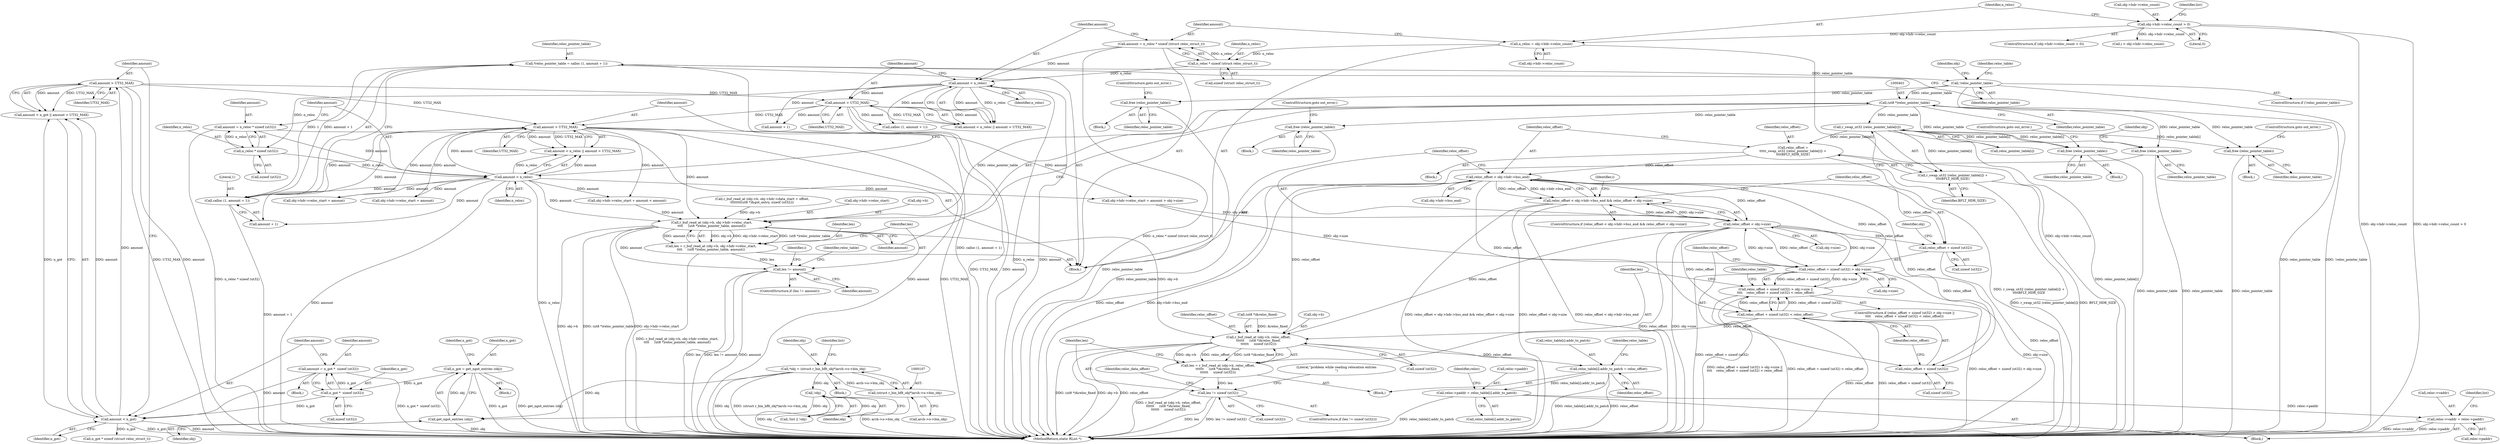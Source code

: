 digraph "0_radare2_72794dc3523bbd5bb370de3c5857cb736c387e18_0@API" {
"1000347" [label="(Call,*reloc_pointer_table = calloc (1, amount + 1))"];
"1000349" [label="(Call,calloc (1, amount + 1))"];
"1000339" [label="(Call,amount > UT32_MAX)"];
"1000336" [label="(Call,amount < n_reloc)"];
"1000328" [label="(Call,amount = n_reloc * sizeof (ut32))"];
"1000330" [label="(Call,n_reloc * sizeof (ut32))"];
"1000307" [label="(Call,amount < n_reloc)"];
"1000299" [label="(Call,amount = n_reloc * sizeof (struct reloc_struct_t))"];
"1000301" [label="(Call,n_reloc * sizeof (struct reloc_struct_t))"];
"1000292" [label="(Call,n_reloc = obj->hdr->reloc_count)"];
"1000283" [label="(Call,obj->hdr->reloc_count > 0)"];
"1000162" [label="(Call,amount > UT32_MAX)"];
"1000159" [label="(Call,amount < n_got)"];
"1000151" [label="(Call,amount = n_got *  sizeof (ut32))"];
"1000153" [label="(Call,n_got *  sizeof (ut32))"];
"1000144" [label="(Call,n_got = get_ngot_entries (obj))"];
"1000146" [label="(Call,get_ngot_entries (obj))"];
"1000104" [label="(Call,*obj = (struct r_bin_bflt_obj*)arch->o->bin_obj)"];
"1000106" [label="(Call,(struct r_bin_bflt_obj*)arch->o->bin_obj)"];
"1000128" [label="(Call,!obj)"];
"1000310" [label="(Call,amount > UT32_MAX)"];
"1000355" [label="(Call,!reloc_pointer_table)"];
"1000386" [label="(Call,free (reloc_pointer_table))"];
"1000400" [label="(Call,(ut8 *)reloc_pointer_table)"];
"1000391" [label="(Call,r_buf_read_at (obj->b, obj->hdr->reloc_start,\n\t\t\t\t     (ut8 *)reloc_pointer_table, amount))"];
"1000389" [label="(Call,len = r_buf_read_at (obj->b, obj->hdr->reloc_start,\n\t\t\t\t     (ut8 *)reloc_pointer_table, amount))"];
"1000405" [label="(Call,len != amount)"];
"1000478" [label="(Call,r_buf_read_at (obj->b, reloc_offset,\n\t\t\t\t\t\t     (ut8 *)&reloc_fixed,\n\t\t\t\t\t\t     sizeof (ut32)))"];
"1000476" [label="(Call,len = r_buf_read_at (obj->b, reloc_offset,\n\t\t\t\t\t\t     (ut8 *)&reloc_fixed,\n\t\t\t\t\t\t     sizeof (ut32)))"];
"1000490" [label="(Call,len != sizeof (ut32))"];
"1000508" [label="(Call,reloc_table[i].addr_to_patch = reloc_offset)"];
"1000535" [label="(Call,reloc->paddr = reloc_table[i].addr_to_patch)"];
"1000544" [label="(Call,reloc->vaddr = reloc->paddr)"];
"1000411" [label="(Call,free (reloc_pointer_table))"];
"1000432" [label="(Call,r_swap_ut32 (reloc_pointer_table[i]))"];
"1000429" [label="(Call,reloc_offset =\n\t\t\t\tr_swap_ut32 (reloc_pointer_table[i]) +\n\t\t\t\tBFLT_HDR_SIZE)"];
"1000439" [label="(Call,reloc_offset < obj->hdr->bss_end)"];
"1000438" [label="(Call,reloc_offset < obj->hdr->bss_end && reloc_offset < obj->size)"];
"1000446" [label="(Call,reloc_offset < obj->size)"];
"1000456" [label="(Call,reloc_offset + sizeof (ut32) > obj->size)"];
"1000455" [label="(Call,reloc_offset + sizeof (ut32) > obj->size ||\n\t\t\t\t    reloc_offset + sizeof (ut32) < reloc_offset)"];
"1000457" [label="(Call,reloc_offset + sizeof (ut32))"];
"1000464" [label="(Call,reloc_offset + sizeof (ut32) < reloc_offset)"];
"1000465" [label="(Call,reloc_offset + sizeof (ut32))"];
"1000431" [label="(Call,r_swap_ut32 (reloc_pointer_table[i]) +\n\t\t\t\tBFLT_HDR_SIZE)"];
"1000473" [label="(Call,free (reloc_pointer_table))"];
"1000499" [label="(Call,free (reloc_pointer_table))"];
"1000554" [label="(Call,free (reloc_pointer_table))"];
"1000292" [label="(Call,n_reloc = obj->hdr->reloc_count)"];
"1000509" [label="(Call,reloc_table[i].addr_to_patch)"];
"1000467" [label="(Call,sizeof (ut32))"];
"1000349" [label="(Call,calloc (1, amount + 1))"];
"1000128" [label="(Call,!obj)"];
"1000464" [label="(Call,reloc_offset + sizeof (ut32) < reloc_offset)"];
"1000462" [label="(Identifier,obj)"];
"1000311" [label="(Identifier,amount)"];
"1000151" [label="(Call,amount = n_got *  sizeof (ut32))"];
"1000386" [label="(Call,free (reloc_pointer_table))"];
"1000487" [label="(Call,sizeof (ut32))"];
"1000301" [label="(Call,n_reloc * sizeof (struct reloc_struct_t))"];
"1000290" [label="(Block,)"];
"1000479" [label="(Call,obj->b)"];
"1000494" [label="(Block,)"];
"1000390" [label="(Identifier,len)"];
"1000548" [label="(Call,reloc->paddr)"];
"1000404" [label="(ControlStructure,if (len != amount))"];
"1000146" [label="(Call,get_ngot_entries (obj))"];
"1000441" [label="(Call,obj->hdr->bss_end)"];
"1000402" [label="(Identifier,reloc_pointer_table)"];
"1000410" [label="(Identifier,reloc_table)"];
"1000461" [label="(Call,obj->size)"];
"1000162" [label="(Call,amount > UT32_MAX)"];
"1000470" [label="(Block,)"];
"1000514" [label="(Identifier,reloc_offset)"];
"1000228" [label="(Call,r_buf_read_at (obj->b, obj->hdr->data_start + offset,\n\t\t\t\t\t\t\t\t(ut8 *)&got_entry, sizeof (ut32)))"];
"1000426" [label="(Identifier,i)"];
"1000454" [label="(ControlStructure,if (reloc_offset + sizeof (ut32) > obj->size ||\n\t\t\t\t    reloc_offset + sizeof (ut32) < reloc_offset))"];
"1000154" [label="(Identifier,n_got)"];
"1000115" [label="(Identifier,list)"];
"1000306" [label="(Call,amount < n_reloc || amount > UT32_MAX)"];
"1000145" [label="(Identifier,n_got)"];
"1000447" [label="(Identifier,reloc_offset)"];
"1000356" [label="(Identifier,reloc_pointer_table)"];
"1000431" [label="(Call,r_swap_ut32 (reloc_pointer_table[i]) +\n\t\t\t\tBFLT_HDR_SIZE)"];
"1000395" [label="(Call,obj->hdr->reloc_start)"];
"1000328" [label="(Call,amount = n_reloc * sizeof (ut32))"];
"1000456" [label="(Call,reloc_offset + sizeof (ut32) > obj->size)"];
"1000144" [label="(Call,n_got = get_ngot_entries (obj))"];
"1000568" [label="(MethodReturn,static RList *)"];
"1000503" [label="(Identifier,reloc_data_offset)"];
"1000473" [label="(Call,free (reloc_pointer_table))"];
"1000335" [label="(Call,amount < n_reloc || amount > UT32_MAX)"];
"1000367" [label="(Identifier,obj)"];
"1000446" [label="(Call,reloc_offset < obj->size)"];
"1000143" [label="(Block,)"];
"1000331" [label="(Identifier,n_reloc)"];
"1000496" [label="(Literal,\"problem while reading relocation entries\n\")"];
"1000483" [label="(Call,(ut8 *)&reloc_fixed)"];
"1000458" [label="(Identifier,reloc_offset)"];
"1000340" [label="(Identifier,amount)"];
"1000432" [label="(Call,r_swap_ut32 (reloc_pointer_table[i]))"];
"1000161" [label="(Identifier,n_got)"];
"1000406" [label="(Identifier,len)"];
"1000164" [label="(Identifier,UT32_MAX)"];
"1000546" [label="(Identifier,reloc)"];
"1000457" [label="(Call,reloc_offset + sizeof (ut32))"];
"1000309" [label="(Identifier,n_reloc)"];
"1000160" [label="(Identifier,amount)"];
"1000308" [label="(Identifier,amount)"];
"1000492" [label="(Call,sizeof (ut32))"];
"1000477" [label="(Identifier,len)"];
"1000375" [label="(Call,obj->hdr->reloc_start + amount)"];
"1000341" [label="(Identifier,UT32_MAX)"];
"1000489" [label="(ControlStructure,if (len != sizeof (ut32)))"];
"1000544" [label="(Call,reloc->vaddr = reloc->paddr)"];
"1000433" [label="(Call,reloc_pointer_table[i])"];
"1000102" [label="(Block,)"];
"1000407" [label="(Identifier,amount)"];
"1000451" [label="(Block,)"];
"1000149" [label="(Identifier,n_got)"];
"1000400" [label="(Call,(ut8 *)reloc_pointer_table)"];
"1000383" [label="(Block,)"];
"1000438" [label="(Call,reloc_offset < obj->hdr->bss_end && reloc_offset < obj->size)"];
"1000558" [label="(Identifier,obj)"];
"1000405" [label="(Call,len != amount)"];
"1000310" [label="(Call,amount > UT32_MAX)"];
"1000351" [label="(Call,amount + 1)"];
"1000318" [label="(Call,calloc (1, amount + 1))"];
"1000436" [label="(Identifier,BFLT_HDR_SIZE)"];
"1000348" [label="(Identifier,reloc_pointer_table)"];
"1000387" [label="(Identifier,reloc_pointer_table)"];
"1000482" [label="(Identifier,reloc_offset)"];
"1000437" [label="(ControlStructure,if (reloc_offset < obj->hdr->bss_end && reloc_offset < obj->size))"];
"1000330" [label="(Call,n_reloc * sizeof (ut32))"];
"1000490" [label="(Call,len != sizeof (ut32))"];
"1000427" [label="(Block,)"];
"1000491" [label="(Identifier,len)"];
"1000475" [label="(ControlStructure,goto out_error;)"];
"1000294" [label="(Call,obj->hdr->reloc_count)"];
"1000545" [label="(Call,reloc->vaddr)"];
"1000448" [label="(Call,obj->size)"];
"1000303" [label="(Call,sizeof (struct reloc_struct_t))"];
"1000155" [label="(Call,sizeof (ut32))"];
"1000104" [label="(Call,*obj = (struct r_bin_bflt_obj*)arch->o->bin_obj)"];
"1000529" [label="(Block,)"];
"1000535" [label="(Call,reloc->paddr = reloc_table[i].addr_to_patch)"];
"1000359" [label="(Identifier,reloc_table)"];
"1000474" [label="(Identifier,reloc_pointer_table)"];
"1000337" [label="(Identifier,amount)"];
"1000536" [label="(Call,reloc->paddr)"];
"1000465" [label="(Call,reloc_offset + sizeof (ut32))"];
"1000147" [label="(Identifier,obj)"];
"1000108" [label="(Call,arch->o->bin_obj)"];
"1000289" [label="(Literal,0)"];
"1000354" [label="(ControlStructure,if (!reloc_pointer_table))"];
"1000299" [label="(Call,amount = n_reloc * sizeof (struct reloc_struct_t))"];
"1000320" [label="(Call,amount + 1)"];
"1000300" [label="(Identifier,amount)"];
"1000153" [label="(Call,n_got *  sizeof (ut32))"];
"1000554" [label="(Call,free (reloc_pointer_table))"];
"1000539" [label="(Call,reloc_table[i].addr_to_patch)"];
"1000106" [label="(Call,(struct r_bin_bflt_obj*)arch->o->bin_obj)"];
"1000476" [label="(Call,len = r_buf_read_at (obj->b, reloc_offset,\n\t\t\t\t\t\t     (ut8 *)&reloc_fixed,\n\t\t\t\t\t\t     sizeof (ut32)))"];
"1000282" [label="(ControlStructure,if (obj->hdr->reloc_count > 0))"];
"1000347" [label="(Call,*reloc_pointer_table = calloc (1, amount + 1))"];
"1000329" [label="(Identifier,amount)"];
"1000338" [label="(Identifier,n_reloc)"];
"1000283" [label="(Call,obj->hdr->reloc_count > 0)"];
"1000408" [label="(Block,)"];
"1000152" [label="(Identifier,amount)"];
"1000105" [label="(Identifier,obj)"];
"1000336" [label="(Call,amount < n_reloc)"];
"1000150" [label="(Block,)"];
"1000158" [label="(Call,amount < n_got || amount > UT32_MAX)"];
"1000403" [label="(Identifier,amount)"];
"1000389" [label="(Call,len = r_buf_read_at (obj->b, obj->hdr->reloc_start,\n\t\t\t\t     (ut8 *)reloc_pointer_table, amount))"];
"1000392" [label="(Call,obj->b)"];
"1000364" [label="(Call,obj->hdr->reloc_start + amount)"];
"1000439" [label="(Call,reloc_offset < obj->hdr->bss_end)"];
"1000388" [label="(ControlStructure,goto out_error;)"];
"1000307" [label="(Call,amount < n_reloc)"];
"1000562" [label="(Identifier,list)"];
"1000413" [label="(ControlStructure,goto out_error;)"];
"1000355" [label="(Call,!reloc_pointer_table)"];
"1000374" [label="(Call,obj->hdr->reloc_start + amount < amount)"];
"1000500" [label="(Identifier,reloc_pointer_table)"];
"1000411" [label="(Call,free (reloc_pointer_table))"];
"1000552" [label="(Identifier,list)"];
"1000478" [label="(Call,r_buf_read_at (obj->b, reloc_offset,\n\t\t\t\t\t\t     (ut8 *)&reloc_fixed,\n\t\t\t\t\t\t     sizeof (ut32)))"];
"1000416" [label="(Identifier,i)"];
"1000332" [label="(Call,sizeof (ut32))"];
"1000284" [label="(Call,obj->hdr->reloc_count)"];
"1000518" [label="(Identifier,reloc_table)"];
"1000499" [label="(Call,free (reloc_pointer_table))"];
"1000466" [label="(Identifier,reloc_offset)"];
"1000418" [label="(Call,i < obj->hdr->reloc_count)"];
"1000312" [label="(Identifier,UT32_MAX)"];
"1000391" [label="(Call,r_buf_read_at (obj->b, obj->hdr->reloc_start,\n\t\t\t\t     (ut8 *)reloc_pointer_table, amount))"];
"1000501" [label="(ControlStructure,goto out_error;)"];
"1000129" [label="(Identifier,obj)"];
"1000508" [label="(Call,reloc_table[i].addr_to_patch = reloc_offset)"];
"1000472" [label="(Identifier,reloc_table)"];
"1000159" [label="(Call,amount < n_got)"];
"1000125" [label="(Call,!list || !obj)"];
"1000293" [label="(Identifier,n_reloc)"];
"1000429" [label="(Call,reloc_offset =\n\t\t\t\tr_swap_ut32 (reloc_pointer_table[i]) +\n\t\t\t\tBFLT_HDR_SIZE)"];
"1000163" [label="(Identifier,amount)"];
"1000350" [label="(Literal,1)"];
"1000430" [label="(Identifier,reloc_offset)"];
"1000412" [label="(Identifier,reloc_pointer_table)"];
"1000440" [label="(Identifier,reloc_offset)"];
"1000455" [label="(Call,reloc_offset + sizeof (ut32) > obj->size ||\n\t\t\t\t    reloc_offset + sizeof (ut32) < reloc_offset)"];
"1000469" [label="(Identifier,reloc_offset)"];
"1000339" [label="(Call,amount > UT32_MAX)"];
"1000459" [label="(Call,sizeof (ut32))"];
"1000172" [label="(Call,n_got * sizeof (struct reloc_struct_t))"];
"1000363" [label="(Call,obj->hdr->reloc_start + amount > obj->size)"];
"1000302" [label="(Identifier,n_reloc)"];
"1000555" [label="(Identifier,reloc_pointer_table)"];
"1000347" -> "1000290"  [label="AST: "];
"1000347" -> "1000349"  [label="CFG: "];
"1000348" -> "1000347"  [label="AST: "];
"1000349" -> "1000347"  [label="AST: "];
"1000356" -> "1000347"  [label="CFG: "];
"1000347" -> "1000568"  [label="DDG: calloc (1, amount + 1)"];
"1000349" -> "1000347"  [label="DDG: 1"];
"1000349" -> "1000347"  [label="DDG: amount + 1"];
"1000347" -> "1000355"  [label="DDG: reloc_pointer_table"];
"1000349" -> "1000351"  [label="CFG: "];
"1000350" -> "1000349"  [label="AST: "];
"1000351" -> "1000349"  [label="AST: "];
"1000349" -> "1000568"  [label="DDG: amount + 1"];
"1000339" -> "1000349"  [label="DDG: amount"];
"1000336" -> "1000349"  [label="DDG: amount"];
"1000339" -> "1000335"  [label="AST: "];
"1000339" -> "1000341"  [label="CFG: "];
"1000340" -> "1000339"  [label="AST: "];
"1000341" -> "1000339"  [label="AST: "];
"1000335" -> "1000339"  [label="CFG: "];
"1000339" -> "1000568"  [label="DDG: amount"];
"1000339" -> "1000568"  [label="DDG: UT32_MAX"];
"1000339" -> "1000335"  [label="DDG: amount"];
"1000339" -> "1000335"  [label="DDG: UT32_MAX"];
"1000336" -> "1000339"  [label="DDG: amount"];
"1000162" -> "1000339"  [label="DDG: UT32_MAX"];
"1000310" -> "1000339"  [label="DDG: UT32_MAX"];
"1000339" -> "1000351"  [label="DDG: amount"];
"1000339" -> "1000363"  [label="DDG: amount"];
"1000339" -> "1000364"  [label="DDG: amount"];
"1000339" -> "1000374"  [label="DDG: amount"];
"1000339" -> "1000375"  [label="DDG: amount"];
"1000339" -> "1000391"  [label="DDG: amount"];
"1000336" -> "1000335"  [label="AST: "];
"1000336" -> "1000338"  [label="CFG: "];
"1000337" -> "1000336"  [label="AST: "];
"1000338" -> "1000336"  [label="AST: "];
"1000340" -> "1000336"  [label="CFG: "];
"1000335" -> "1000336"  [label="CFG: "];
"1000336" -> "1000568"  [label="DDG: n_reloc"];
"1000336" -> "1000568"  [label="DDG: amount"];
"1000336" -> "1000335"  [label="DDG: amount"];
"1000336" -> "1000335"  [label="DDG: n_reloc"];
"1000328" -> "1000336"  [label="DDG: amount"];
"1000330" -> "1000336"  [label="DDG: n_reloc"];
"1000336" -> "1000351"  [label="DDG: amount"];
"1000336" -> "1000363"  [label="DDG: amount"];
"1000336" -> "1000364"  [label="DDG: amount"];
"1000336" -> "1000374"  [label="DDG: amount"];
"1000336" -> "1000375"  [label="DDG: amount"];
"1000336" -> "1000391"  [label="DDG: amount"];
"1000328" -> "1000290"  [label="AST: "];
"1000328" -> "1000330"  [label="CFG: "];
"1000329" -> "1000328"  [label="AST: "];
"1000330" -> "1000328"  [label="AST: "];
"1000337" -> "1000328"  [label="CFG: "];
"1000328" -> "1000568"  [label="DDG: n_reloc * sizeof (ut32)"];
"1000330" -> "1000328"  [label="DDG: n_reloc"];
"1000330" -> "1000332"  [label="CFG: "];
"1000331" -> "1000330"  [label="AST: "];
"1000332" -> "1000330"  [label="AST: "];
"1000307" -> "1000330"  [label="DDG: n_reloc"];
"1000307" -> "1000306"  [label="AST: "];
"1000307" -> "1000309"  [label="CFG: "];
"1000308" -> "1000307"  [label="AST: "];
"1000309" -> "1000307"  [label="AST: "];
"1000311" -> "1000307"  [label="CFG: "];
"1000306" -> "1000307"  [label="CFG: "];
"1000307" -> "1000568"  [label="DDG: n_reloc"];
"1000307" -> "1000568"  [label="DDG: amount"];
"1000307" -> "1000306"  [label="DDG: amount"];
"1000307" -> "1000306"  [label="DDG: n_reloc"];
"1000299" -> "1000307"  [label="DDG: amount"];
"1000301" -> "1000307"  [label="DDG: n_reloc"];
"1000307" -> "1000310"  [label="DDG: amount"];
"1000307" -> "1000318"  [label="DDG: amount"];
"1000307" -> "1000320"  [label="DDG: amount"];
"1000299" -> "1000290"  [label="AST: "];
"1000299" -> "1000301"  [label="CFG: "];
"1000300" -> "1000299"  [label="AST: "];
"1000301" -> "1000299"  [label="AST: "];
"1000308" -> "1000299"  [label="CFG: "];
"1000299" -> "1000568"  [label="DDG: n_reloc * sizeof (struct reloc_struct_t)"];
"1000301" -> "1000299"  [label="DDG: n_reloc"];
"1000301" -> "1000303"  [label="CFG: "];
"1000302" -> "1000301"  [label="AST: "];
"1000303" -> "1000301"  [label="AST: "];
"1000292" -> "1000301"  [label="DDG: n_reloc"];
"1000292" -> "1000290"  [label="AST: "];
"1000292" -> "1000294"  [label="CFG: "];
"1000293" -> "1000292"  [label="AST: "];
"1000294" -> "1000292"  [label="AST: "];
"1000300" -> "1000292"  [label="CFG: "];
"1000292" -> "1000568"  [label="DDG: obj->hdr->reloc_count"];
"1000283" -> "1000292"  [label="DDG: obj->hdr->reloc_count"];
"1000283" -> "1000282"  [label="AST: "];
"1000283" -> "1000289"  [label="CFG: "];
"1000284" -> "1000283"  [label="AST: "];
"1000289" -> "1000283"  [label="AST: "];
"1000293" -> "1000283"  [label="CFG: "];
"1000562" -> "1000283"  [label="CFG: "];
"1000283" -> "1000568"  [label="DDG: obj->hdr->reloc_count"];
"1000283" -> "1000568"  [label="DDG: obj->hdr->reloc_count > 0"];
"1000283" -> "1000418"  [label="DDG: obj->hdr->reloc_count"];
"1000162" -> "1000158"  [label="AST: "];
"1000162" -> "1000164"  [label="CFG: "];
"1000163" -> "1000162"  [label="AST: "];
"1000164" -> "1000162"  [label="AST: "];
"1000158" -> "1000162"  [label="CFG: "];
"1000162" -> "1000568"  [label="DDG: UT32_MAX"];
"1000162" -> "1000568"  [label="DDG: amount"];
"1000162" -> "1000158"  [label="DDG: amount"];
"1000162" -> "1000158"  [label="DDG: UT32_MAX"];
"1000159" -> "1000162"  [label="DDG: amount"];
"1000162" -> "1000310"  [label="DDG: UT32_MAX"];
"1000159" -> "1000158"  [label="AST: "];
"1000159" -> "1000161"  [label="CFG: "];
"1000160" -> "1000159"  [label="AST: "];
"1000161" -> "1000159"  [label="AST: "];
"1000163" -> "1000159"  [label="CFG: "];
"1000158" -> "1000159"  [label="CFG: "];
"1000159" -> "1000568"  [label="DDG: amount"];
"1000159" -> "1000568"  [label="DDG: n_got"];
"1000159" -> "1000158"  [label="DDG: amount"];
"1000159" -> "1000158"  [label="DDG: n_got"];
"1000151" -> "1000159"  [label="DDG: amount"];
"1000153" -> "1000159"  [label="DDG: n_got"];
"1000159" -> "1000172"  [label="DDG: n_got"];
"1000151" -> "1000150"  [label="AST: "];
"1000151" -> "1000153"  [label="CFG: "];
"1000152" -> "1000151"  [label="AST: "];
"1000153" -> "1000151"  [label="AST: "];
"1000160" -> "1000151"  [label="CFG: "];
"1000151" -> "1000568"  [label="DDG: n_got *  sizeof (ut32)"];
"1000153" -> "1000151"  [label="DDG: n_got"];
"1000153" -> "1000155"  [label="CFG: "];
"1000154" -> "1000153"  [label="AST: "];
"1000155" -> "1000153"  [label="AST: "];
"1000144" -> "1000153"  [label="DDG: n_got"];
"1000144" -> "1000143"  [label="AST: "];
"1000144" -> "1000146"  [label="CFG: "];
"1000145" -> "1000144"  [label="AST: "];
"1000146" -> "1000144"  [label="AST: "];
"1000149" -> "1000144"  [label="CFG: "];
"1000144" -> "1000568"  [label="DDG: n_got"];
"1000144" -> "1000568"  [label="DDG: get_ngot_entries (obj)"];
"1000146" -> "1000144"  [label="DDG: obj"];
"1000146" -> "1000147"  [label="CFG: "];
"1000147" -> "1000146"  [label="AST: "];
"1000146" -> "1000568"  [label="DDG: obj"];
"1000104" -> "1000146"  [label="DDG: obj"];
"1000128" -> "1000146"  [label="DDG: obj"];
"1000104" -> "1000102"  [label="AST: "];
"1000104" -> "1000106"  [label="CFG: "];
"1000105" -> "1000104"  [label="AST: "];
"1000106" -> "1000104"  [label="AST: "];
"1000115" -> "1000104"  [label="CFG: "];
"1000104" -> "1000568"  [label="DDG: obj"];
"1000104" -> "1000568"  [label="DDG: (struct r_bin_bflt_obj*)arch->o->bin_obj"];
"1000106" -> "1000104"  [label="DDG: arch->o->bin_obj"];
"1000104" -> "1000128"  [label="DDG: obj"];
"1000106" -> "1000108"  [label="CFG: "];
"1000107" -> "1000106"  [label="AST: "];
"1000108" -> "1000106"  [label="AST: "];
"1000106" -> "1000568"  [label="DDG: arch->o->bin_obj"];
"1000128" -> "1000125"  [label="AST: "];
"1000128" -> "1000129"  [label="CFG: "];
"1000129" -> "1000128"  [label="AST: "];
"1000125" -> "1000128"  [label="CFG: "];
"1000128" -> "1000568"  [label="DDG: obj"];
"1000128" -> "1000125"  [label="DDG: obj"];
"1000310" -> "1000306"  [label="AST: "];
"1000310" -> "1000312"  [label="CFG: "];
"1000311" -> "1000310"  [label="AST: "];
"1000312" -> "1000310"  [label="AST: "];
"1000306" -> "1000310"  [label="CFG: "];
"1000310" -> "1000568"  [label="DDG: UT32_MAX"];
"1000310" -> "1000568"  [label="DDG: amount"];
"1000310" -> "1000306"  [label="DDG: amount"];
"1000310" -> "1000306"  [label="DDG: UT32_MAX"];
"1000310" -> "1000318"  [label="DDG: amount"];
"1000310" -> "1000320"  [label="DDG: amount"];
"1000355" -> "1000354"  [label="AST: "];
"1000355" -> "1000356"  [label="CFG: "];
"1000356" -> "1000355"  [label="AST: "];
"1000359" -> "1000355"  [label="CFG: "];
"1000367" -> "1000355"  [label="CFG: "];
"1000355" -> "1000568"  [label="DDG: reloc_pointer_table"];
"1000355" -> "1000568"  [label="DDG: !reloc_pointer_table"];
"1000355" -> "1000386"  [label="DDG: reloc_pointer_table"];
"1000355" -> "1000400"  [label="DDG: reloc_pointer_table"];
"1000386" -> "1000383"  [label="AST: "];
"1000386" -> "1000387"  [label="CFG: "];
"1000387" -> "1000386"  [label="AST: "];
"1000388" -> "1000386"  [label="CFG: "];
"1000386" -> "1000568"  [label="DDG: reloc_pointer_table"];
"1000400" -> "1000391"  [label="AST: "];
"1000400" -> "1000402"  [label="CFG: "];
"1000401" -> "1000400"  [label="AST: "];
"1000402" -> "1000400"  [label="AST: "];
"1000403" -> "1000400"  [label="CFG: "];
"1000400" -> "1000391"  [label="DDG: reloc_pointer_table"];
"1000400" -> "1000411"  [label="DDG: reloc_pointer_table"];
"1000400" -> "1000432"  [label="DDG: reloc_pointer_table"];
"1000400" -> "1000473"  [label="DDG: reloc_pointer_table"];
"1000400" -> "1000499"  [label="DDG: reloc_pointer_table"];
"1000400" -> "1000554"  [label="DDG: reloc_pointer_table"];
"1000391" -> "1000389"  [label="AST: "];
"1000391" -> "1000403"  [label="CFG: "];
"1000392" -> "1000391"  [label="AST: "];
"1000395" -> "1000391"  [label="AST: "];
"1000403" -> "1000391"  [label="AST: "];
"1000389" -> "1000391"  [label="CFG: "];
"1000391" -> "1000568"  [label="DDG: obj->b"];
"1000391" -> "1000568"  [label="DDG: (ut8 *)reloc_pointer_table"];
"1000391" -> "1000568"  [label="DDG: obj->hdr->reloc_start"];
"1000391" -> "1000389"  [label="DDG: obj->b"];
"1000391" -> "1000389"  [label="DDG: obj->hdr->reloc_start"];
"1000391" -> "1000389"  [label="DDG: (ut8 *)reloc_pointer_table"];
"1000391" -> "1000389"  [label="DDG: amount"];
"1000228" -> "1000391"  [label="DDG: obj->b"];
"1000374" -> "1000391"  [label="DDG: amount"];
"1000391" -> "1000405"  [label="DDG: amount"];
"1000391" -> "1000478"  [label="DDG: obj->b"];
"1000389" -> "1000290"  [label="AST: "];
"1000390" -> "1000389"  [label="AST: "];
"1000406" -> "1000389"  [label="CFG: "];
"1000389" -> "1000568"  [label="DDG: r_buf_read_at (obj->b, obj->hdr->reloc_start,\n\t\t\t\t     (ut8 *)reloc_pointer_table, amount)"];
"1000389" -> "1000405"  [label="DDG: len"];
"1000405" -> "1000404"  [label="AST: "];
"1000405" -> "1000407"  [label="CFG: "];
"1000406" -> "1000405"  [label="AST: "];
"1000407" -> "1000405"  [label="AST: "];
"1000410" -> "1000405"  [label="CFG: "];
"1000416" -> "1000405"  [label="CFG: "];
"1000405" -> "1000568"  [label="DDG: len != amount"];
"1000405" -> "1000568"  [label="DDG: amount"];
"1000405" -> "1000568"  [label="DDG: len"];
"1000478" -> "1000476"  [label="AST: "];
"1000478" -> "1000487"  [label="CFG: "];
"1000479" -> "1000478"  [label="AST: "];
"1000482" -> "1000478"  [label="AST: "];
"1000483" -> "1000478"  [label="AST: "];
"1000487" -> "1000478"  [label="AST: "];
"1000476" -> "1000478"  [label="CFG: "];
"1000478" -> "1000568"  [label="DDG: (ut8 *)&reloc_fixed"];
"1000478" -> "1000568"  [label="DDG: obj->b"];
"1000478" -> "1000568"  [label="DDG: reloc_offset"];
"1000478" -> "1000476"  [label="DDG: obj->b"];
"1000478" -> "1000476"  [label="DDG: reloc_offset"];
"1000478" -> "1000476"  [label="DDG: (ut8 *)&reloc_fixed"];
"1000464" -> "1000478"  [label="DDG: reloc_offset"];
"1000439" -> "1000478"  [label="DDG: reloc_offset"];
"1000446" -> "1000478"  [label="DDG: reloc_offset"];
"1000483" -> "1000478"  [label="DDG: &reloc_fixed"];
"1000478" -> "1000508"  [label="DDG: reloc_offset"];
"1000476" -> "1000451"  [label="AST: "];
"1000477" -> "1000476"  [label="AST: "];
"1000491" -> "1000476"  [label="CFG: "];
"1000476" -> "1000568"  [label="DDG: r_buf_read_at (obj->b, reloc_offset,\n\t\t\t\t\t\t     (ut8 *)&reloc_fixed,\n\t\t\t\t\t\t     sizeof (ut32))"];
"1000476" -> "1000490"  [label="DDG: len"];
"1000490" -> "1000489"  [label="AST: "];
"1000490" -> "1000492"  [label="CFG: "];
"1000491" -> "1000490"  [label="AST: "];
"1000492" -> "1000490"  [label="AST: "];
"1000496" -> "1000490"  [label="CFG: "];
"1000503" -> "1000490"  [label="CFG: "];
"1000490" -> "1000568"  [label="DDG: len"];
"1000490" -> "1000568"  [label="DDG: len != sizeof (ut32)"];
"1000508" -> "1000451"  [label="AST: "];
"1000508" -> "1000514"  [label="CFG: "];
"1000509" -> "1000508"  [label="AST: "];
"1000514" -> "1000508"  [label="AST: "];
"1000518" -> "1000508"  [label="CFG: "];
"1000508" -> "1000568"  [label="DDG: reloc_table[i].addr_to_patch"];
"1000508" -> "1000568"  [label="DDG: reloc_offset"];
"1000508" -> "1000535"  [label="DDG: reloc_table[i].addr_to_patch"];
"1000535" -> "1000529"  [label="AST: "];
"1000535" -> "1000539"  [label="CFG: "];
"1000536" -> "1000535"  [label="AST: "];
"1000539" -> "1000535"  [label="AST: "];
"1000546" -> "1000535"  [label="CFG: "];
"1000535" -> "1000568"  [label="DDG: reloc_table[i].addr_to_patch"];
"1000535" -> "1000544"  [label="DDG: reloc->paddr"];
"1000544" -> "1000529"  [label="AST: "];
"1000544" -> "1000548"  [label="CFG: "];
"1000545" -> "1000544"  [label="AST: "];
"1000548" -> "1000544"  [label="AST: "];
"1000552" -> "1000544"  [label="CFG: "];
"1000544" -> "1000568"  [label="DDG: reloc->paddr"];
"1000544" -> "1000568"  [label="DDG: reloc->vaddr"];
"1000411" -> "1000408"  [label="AST: "];
"1000411" -> "1000412"  [label="CFG: "];
"1000412" -> "1000411"  [label="AST: "];
"1000413" -> "1000411"  [label="CFG: "];
"1000411" -> "1000568"  [label="DDG: reloc_pointer_table"];
"1000432" -> "1000431"  [label="AST: "];
"1000432" -> "1000433"  [label="CFG: "];
"1000433" -> "1000432"  [label="AST: "];
"1000436" -> "1000432"  [label="CFG: "];
"1000432" -> "1000568"  [label="DDG: reloc_pointer_table[i]"];
"1000432" -> "1000429"  [label="DDG: reloc_pointer_table[i]"];
"1000432" -> "1000431"  [label="DDG: reloc_pointer_table[i]"];
"1000432" -> "1000473"  [label="DDG: reloc_pointer_table[i]"];
"1000432" -> "1000499"  [label="DDG: reloc_pointer_table[i]"];
"1000432" -> "1000554"  [label="DDG: reloc_pointer_table[i]"];
"1000429" -> "1000427"  [label="AST: "];
"1000429" -> "1000431"  [label="CFG: "];
"1000430" -> "1000429"  [label="AST: "];
"1000431" -> "1000429"  [label="AST: "];
"1000440" -> "1000429"  [label="CFG: "];
"1000429" -> "1000568"  [label="DDG: r_swap_ut32 (reloc_pointer_table[i]) +\n\t\t\t\tBFLT_HDR_SIZE"];
"1000429" -> "1000439"  [label="DDG: reloc_offset"];
"1000439" -> "1000438"  [label="AST: "];
"1000439" -> "1000441"  [label="CFG: "];
"1000440" -> "1000439"  [label="AST: "];
"1000441" -> "1000439"  [label="AST: "];
"1000447" -> "1000439"  [label="CFG: "];
"1000438" -> "1000439"  [label="CFG: "];
"1000439" -> "1000568"  [label="DDG: reloc_offset"];
"1000439" -> "1000568"  [label="DDG: obj->hdr->bss_end"];
"1000439" -> "1000438"  [label="DDG: reloc_offset"];
"1000439" -> "1000438"  [label="DDG: obj->hdr->bss_end"];
"1000439" -> "1000446"  [label="DDG: reloc_offset"];
"1000439" -> "1000456"  [label="DDG: reloc_offset"];
"1000439" -> "1000457"  [label="DDG: reloc_offset"];
"1000439" -> "1000464"  [label="DDG: reloc_offset"];
"1000439" -> "1000465"  [label="DDG: reloc_offset"];
"1000438" -> "1000437"  [label="AST: "];
"1000438" -> "1000446"  [label="CFG: "];
"1000446" -> "1000438"  [label="AST: "];
"1000458" -> "1000438"  [label="CFG: "];
"1000426" -> "1000438"  [label="CFG: "];
"1000438" -> "1000568"  [label="DDG: reloc_offset < obj->hdr->bss_end && reloc_offset < obj->size"];
"1000438" -> "1000568"  [label="DDG: reloc_offset < obj->size"];
"1000438" -> "1000568"  [label="DDG: reloc_offset < obj->hdr->bss_end"];
"1000446" -> "1000438"  [label="DDG: reloc_offset"];
"1000446" -> "1000438"  [label="DDG: obj->size"];
"1000446" -> "1000448"  [label="CFG: "];
"1000447" -> "1000446"  [label="AST: "];
"1000448" -> "1000446"  [label="AST: "];
"1000446" -> "1000568"  [label="DDG: reloc_offset"];
"1000446" -> "1000568"  [label="DDG: obj->size"];
"1000456" -> "1000446"  [label="DDG: obj->size"];
"1000363" -> "1000446"  [label="DDG: obj->size"];
"1000446" -> "1000456"  [label="DDG: reloc_offset"];
"1000446" -> "1000456"  [label="DDG: obj->size"];
"1000446" -> "1000457"  [label="DDG: reloc_offset"];
"1000446" -> "1000464"  [label="DDG: reloc_offset"];
"1000446" -> "1000465"  [label="DDG: reloc_offset"];
"1000456" -> "1000455"  [label="AST: "];
"1000456" -> "1000461"  [label="CFG: "];
"1000457" -> "1000456"  [label="AST: "];
"1000461" -> "1000456"  [label="AST: "];
"1000466" -> "1000456"  [label="CFG: "];
"1000455" -> "1000456"  [label="CFG: "];
"1000456" -> "1000568"  [label="DDG: obj->size"];
"1000456" -> "1000568"  [label="DDG: reloc_offset + sizeof (ut32)"];
"1000456" -> "1000455"  [label="DDG: reloc_offset + sizeof (ut32)"];
"1000456" -> "1000455"  [label="DDG: obj->size"];
"1000363" -> "1000456"  [label="DDG: obj->size"];
"1000455" -> "1000454"  [label="AST: "];
"1000455" -> "1000464"  [label="CFG: "];
"1000464" -> "1000455"  [label="AST: "];
"1000472" -> "1000455"  [label="CFG: "];
"1000477" -> "1000455"  [label="CFG: "];
"1000455" -> "1000568"  [label="DDG: reloc_offset + sizeof (ut32) > obj->size ||\n\t\t\t\t    reloc_offset + sizeof (ut32) < reloc_offset"];
"1000455" -> "1000568"  [label="DDG: reloc_offset + sizeof (ut32) < reloc_offset"];
"1000455" -> "1000568"  [label="DDG: reloc_offset + sizeof (ut32) > obj->size"];
"1000464" -> "1000455"  [label="DDG: reloc_offset + sizeof (ut32)"];
"1000464" -> "1000455"  [label="DDG: reloc_offset"];
"1000457" -> "1000459"  [label="CFG: "];
"1000458" -> "1000457"  [label="AST: "];
"1000459" -> "1000457"  [label="AST: "];
"1000462" -> "1000457"  [label="CFG: "];
"1000457" -> "1000568"  [label="DDG: reloc_offset"];
"1000464" -> "1000469"  [label="CFG: "];
"1000465" -> "1000464"  [label="AST: "];
"1000469" -> "1000464"  [label="AST: "];
"1000464" -> "1000568"  [label="DDG: reloc_offset + sizeof (ut32)"];
"1000464" -> "1000568"  [label="DDG: reloc_offset"];
"1000465" -> "1000467"  [label="CFG: "];
"1000466" -> "1000465"  [label="AST: "];
"1000467" -> "1000465"  [label="AST: "];
"1000469" -> "1000465"  [label="CFG: "];
"1000431" -> "1000436"  [label="CFG: "];
"1000436" -> "1000431"  [label="AST: "];
"1000431" -> "1000568"  [label="DDG: BFLT_HDR_SIZE"];
"1000431" -> "1000568"  [label="DDG: r_swap_ut32 (reloc_pointer_table[i])"];
"1000473" -> "1000470"  [label="AST: "];
"1000473" -> "1000474"  [label="CFG: "];
"1000474" -> "1000473"  [label="AST: "];
"1000475" -> "1000473"  [label="CFG: "];
"1000473" -> "1000568"  [label="DDG: reloc_pointer_table"];
"1000499" -> "1000494"  [label="AST: "];
"1000499" -> "1000500"  [label="CFG: "];
"1000500" -> "1000499"  [label="AST: "];
"1000501" -> "1000499"  [label="CFG: "];
"1000499" -> "1000568"  [label="DDG: reloc_pointer_table"];
"1000554" -> "1000290"  [label="AST: "];
"1000554" -> "1000555"  [label="CFG: "];
"1000555" -> "1000554"  [label="AST: "];
"1000558" -> "1000554"  [label="CFG: "];
"1000554" -> "1000568"  [label="DDG: reloc_pointer_table"];
}
